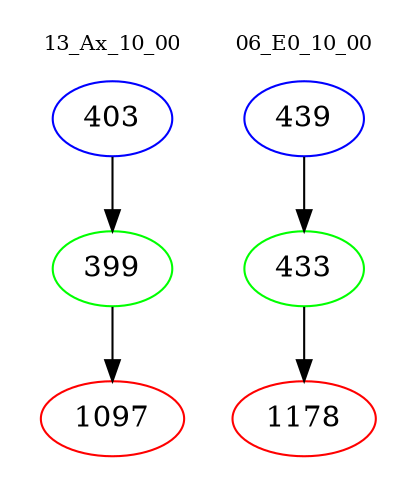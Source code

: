 digraph{
subgraph cluster_0 {
color = white
label = "13_Ax_10_00";
fontsize=10;
T0_403 [label="403", color="blue"]
T0_403 -> T0_399 [color="black"]
T0_399 [label="399", color="green"]
T0_399 -> T0_1097 [color="black"]
T0_1097 [label="1097", color="red"]
}
subgraph cluster_1 {
color = white
label = "06_E0_10_00";
fontsize=10;
T1_439 [label="439", color="blue"]
T1_439 -> T1_433 [color="black"]
T1_433 [label="433", color="green"]
T1_433 -> T1_1178 [color="black"]
T1_1178 [label="1178", color="red"]
}
}
